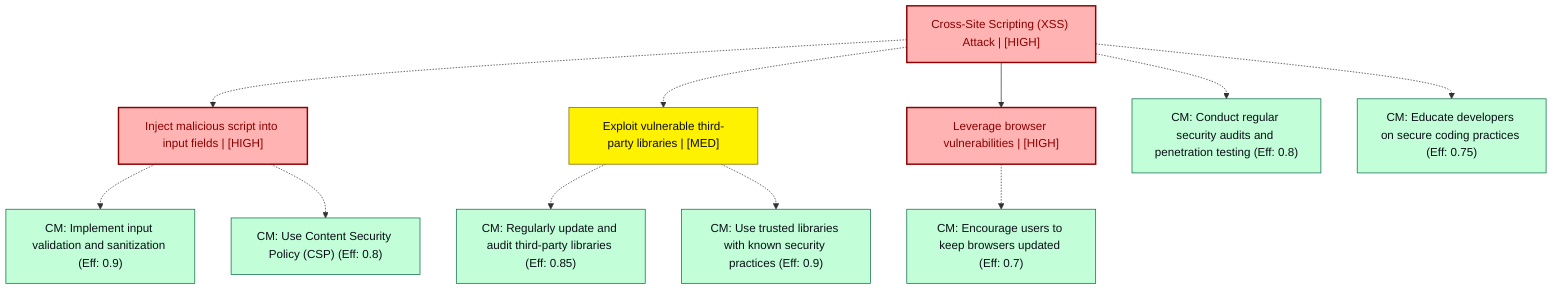 graph TB
  node_01K6B24M7W9DYC725X3GSP71BY["Cross-Site Scripting (XSS) Attack | [HIGH]"]:::highRisk
  node_01K6B24M7W9DYC725X3GSP71B1["Inject malicious script into input fields | [HIGH]"]:::highRisk
  node_01K6B24M7W9DYC725X3GSP71B1_cm_0["CM: Implement input validation and sanitization (Eff: 0.9)"]:::countermeasure
  node_01K6B24M7W9DYC725X3GSP71B1_cm_1["CM: Use Content Security Policy (CSP) (Eff: 0.8)"]:::countermeasure
  node_01K6B24M7W9DYC725X3GSP71B2["Exploit vulnerable third-party libraries | [MED]"]:::mediumRisk
  node_01K6B24M7W9DYC725X3GSP71B2_cm_0["CM: Regularly update and audit third-party libraries (Eff: 0.85)"]:::countermeasure
  node_01K6B24M7W9DYC725X3GSP71B2_cm_1["CM: Use trusted libraries with known security practices (Eff: 0.9)"]:::countermeasure
  node_01K6B24M7W9DYC725X3GSP71B3["Leverage browser vulnerabilities | [HIGH]"]:::highRisk
  node_01K6B24M7W9DYC725X3GSP71B3_cm_0["CM: Encourage users to keep browsers updated (Eff: 0.7)"]:::countermeasure
  node_01K6B24M7W9DYC725X3GSP71BY_cm_0["CM: Conduct regular security audits and penetration testing (Eff: 0.8)"]:::countermeasure
  node_01K6B24M7W9DYC725X3GSP71BY_cm_1["CM: Educate developers on secure coding practices (Eff: 0.75)"]:::countermeasure

  node_01K6B24M7W9DYC725X3GSP71BY -.-> node_01K6B24M7W9DYC725X3GSP71B1
  node_01K6B24M7W9DYC725X3GSP71B1 -.-> node_01K6B24M7W9DYC725X3GSP71B1_cm_0
  node_01K6B24M7W9DYC725X3GSP71B1 -.-> node_01K6B24M7W9DYC725X3GSP71B1_cm_1
  node_01K6B24M7W9DYC725X3GSP71BY -.-> node_01K6B24M7W9DYC725X3GSP71B2
  node_01K6B24M7W9DYC725X3GSP71B2 -.-> node_01K6B24M7W9DYC725X3GSP71B2_cm_0
  node_01K6B24M7W9DYC725X3GSP71B2 -.-> node_01K6B24M7W9DYC725X3GSP71B2_cm_1
  node_01K6B24M7W9DYC725X3GSP71BY --> node_01K6B24M7W9DYC725X3GSP71B3
  node_01K6B24M7W9DYC725X3GSP71B3 -.-> node_01K6B24M7W9DYC725X3GSP71B3_cm_0
  node_01K6B24M7W9DYC725X3GSP71BY -.-> node_01K6B24M7W9DYC725X3GSP71BY_cm_0
  node_01K6B24M7W9DYC725X3GSP71BY -.-> node_01K6B24M7W9DYC725X3GSP71BY_cm_1

  classDef andNode fill:#FFB3B3,stroke:#8B0000,stroke-width:2px,color:#0B0D17
  classDef orNode fill:#C2FFD8,stroke:#106B49,stroke-width:2px,color:#0B0D17
  classDef leafNode fill:#73d1ff,stroke:#29ABE2,stroke-width:2px,color:#0B0D17
  classDef highRisk fill:#FFB3B3,color:#8B0000,stroke:#8B0000,stroke-width:2px
  classDef mediumRisk fill:#FFF200,stroke:#7A6300,stroke-width:1px,color:#0B0D17
  classDef lowRisk fill:#FFF2B3,stroke:#FFF2B3,stroke-width:1px,color:#0B0D17
  classDef countermeasure fill:#C2FFD8,stroke:#106B49,stroke-width:1px,color:#0B0D17
  classDef reference fill:#ffa1ad,stroke:#A259FF,stroke-width:1px,stroke-dasharray:3 3,color:#0B0D17
  classDef mitreNode stroke-dasharray:5 5
  classDef note fill:#ffffcc,stroke:#ffcc00,stroke-width:2px,stroke-dasharray:5 5